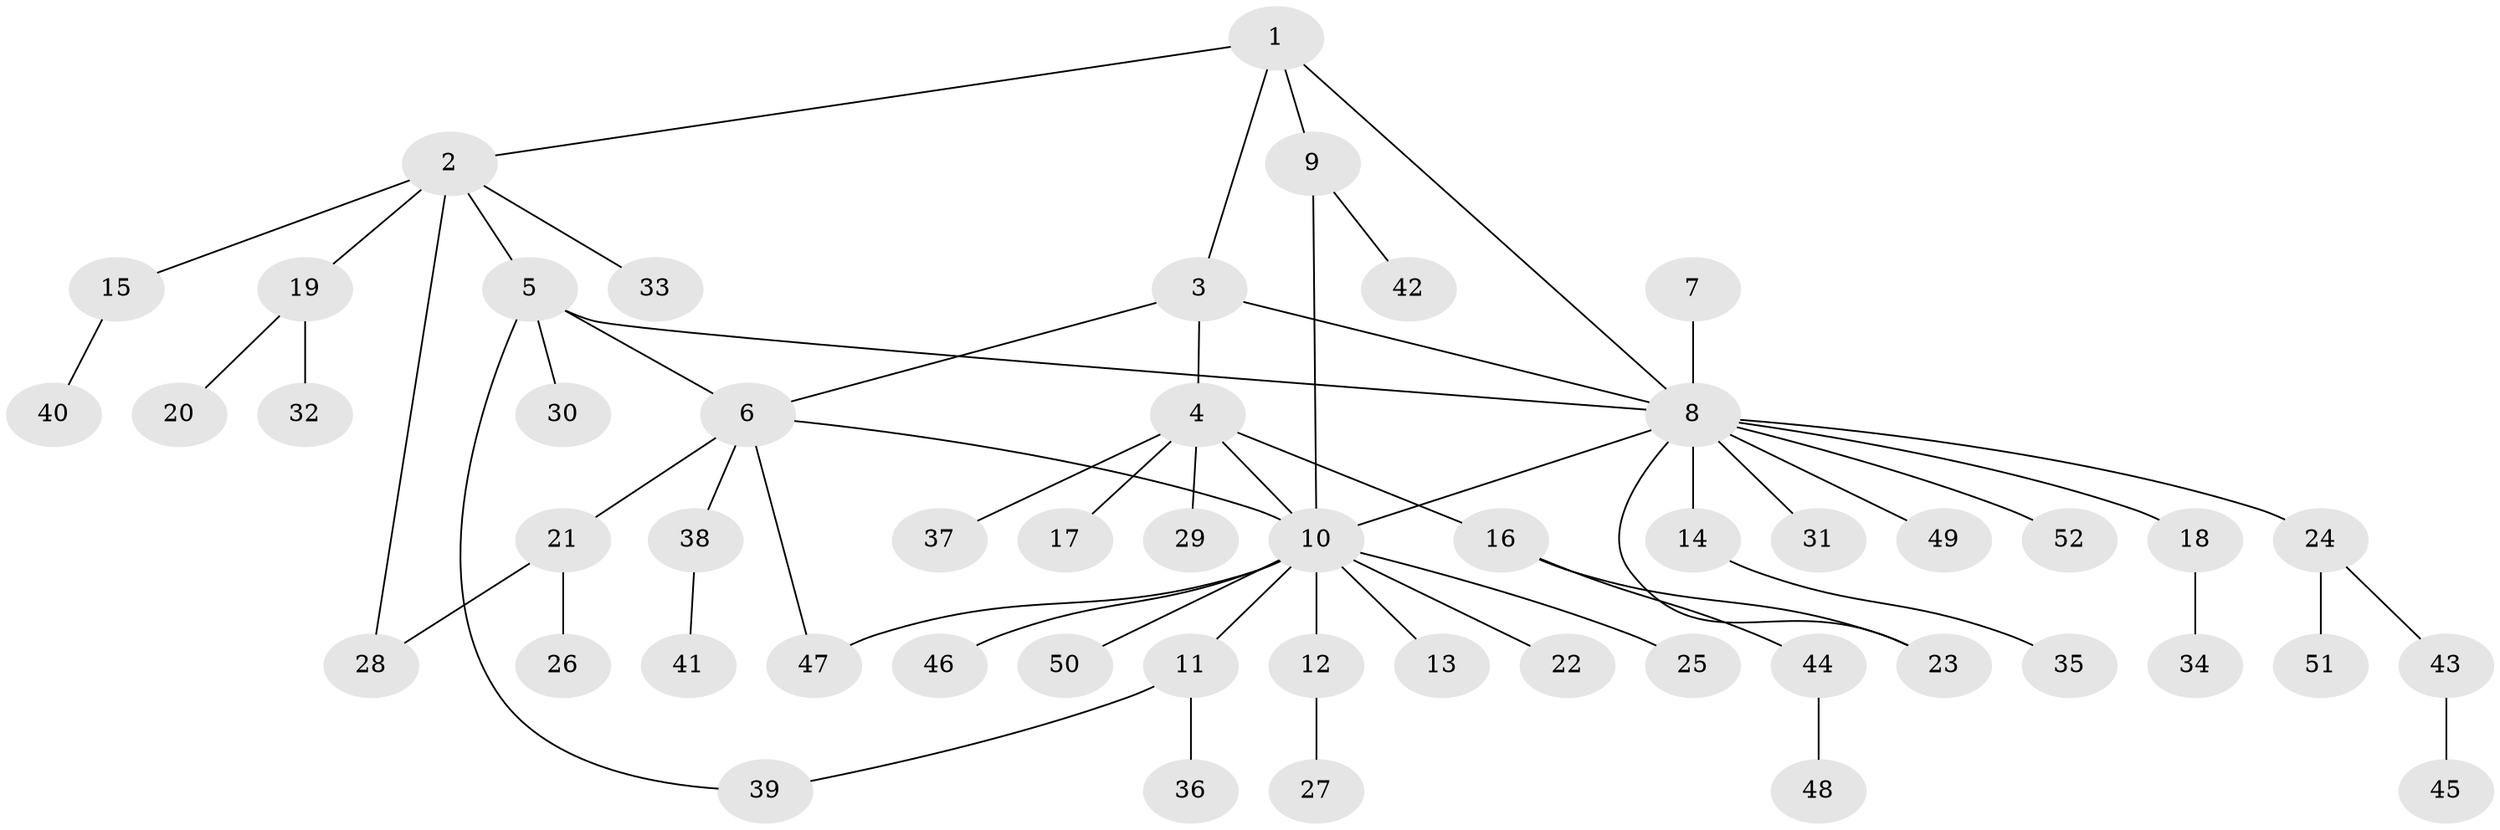 // Generated by graph-tools (version 1.1) at 2025/11/02/27/25 16:11:33]
// undirected, 52 vertices, 61 edges
graph export_dot {
graph [start="1"]
  node [color=gray90,style=filled];
  1;
  2;
  3;
  4;
  5;
  6;
  7;
  8;
  9;
  10;
  11;
  12;
  13;
  14;
  15;
  16;
  17;
  18;
  19;
  20;
  21;
  22;
  23;
  24;
  25;
  26;
  27;
  28;
  29;
  30;
  31;
  32;
  33;
  34;
  35;
  36;
  37;
  38;
  39;
  40;
  41;
  42;
  43;
  44;
  45;
  46;
  47;
  48;
  49;
  50;
  51;
  52;
  1 -- 2;
  1 -- 3;
  1 -- 8;
  1 -- 9;
  2 -- 5;
  2 -- 15;
  2 -- 19;
  2 -- 28;
  2 -- 33;
  3 -- 4;
  3 -- 6;
  3 -- 8;
  4 -- 10;
  4 -- 16;
  4 -- 17;
  4 -- 29;
  4 -- 37;
  5 -- 6;
  5 -- 8;
  5 -- 30;
  5 -- 39;
  6 -- 10;
  6 -- 21;
  6 -- 38;
  6 -- 47;
  7 -- 8;
  8 -- 10;
  8 -- 14;
  8 -- 18;
  8 -- 23;
  8 -- 24;
  8 -- 31;
  8 -- 49;
  8 -- 52;
  9 -- 10;
  9 -- 42;
  10 -- 11;
  10 -- 12;
  10 -- 13;
  10 -- 22;
  10 -- 25;
  10 -- 46;
  10 -- 47;
  10 -- 50;
  11 -- 36;
  11 -- 39;
  12 -- 27;
  14 -- 35;
  15 -- 40;
  16 -- 23;
  16 -- 44;
  18 -- 34;
  19 -- 20;
  19 -- 32;
  21 -- 26;
  21 -- 28;
  24 -- 43;
  24 -- 51;
  38 -- 41;
  43 -- 45;
  44 -- 48;
}
